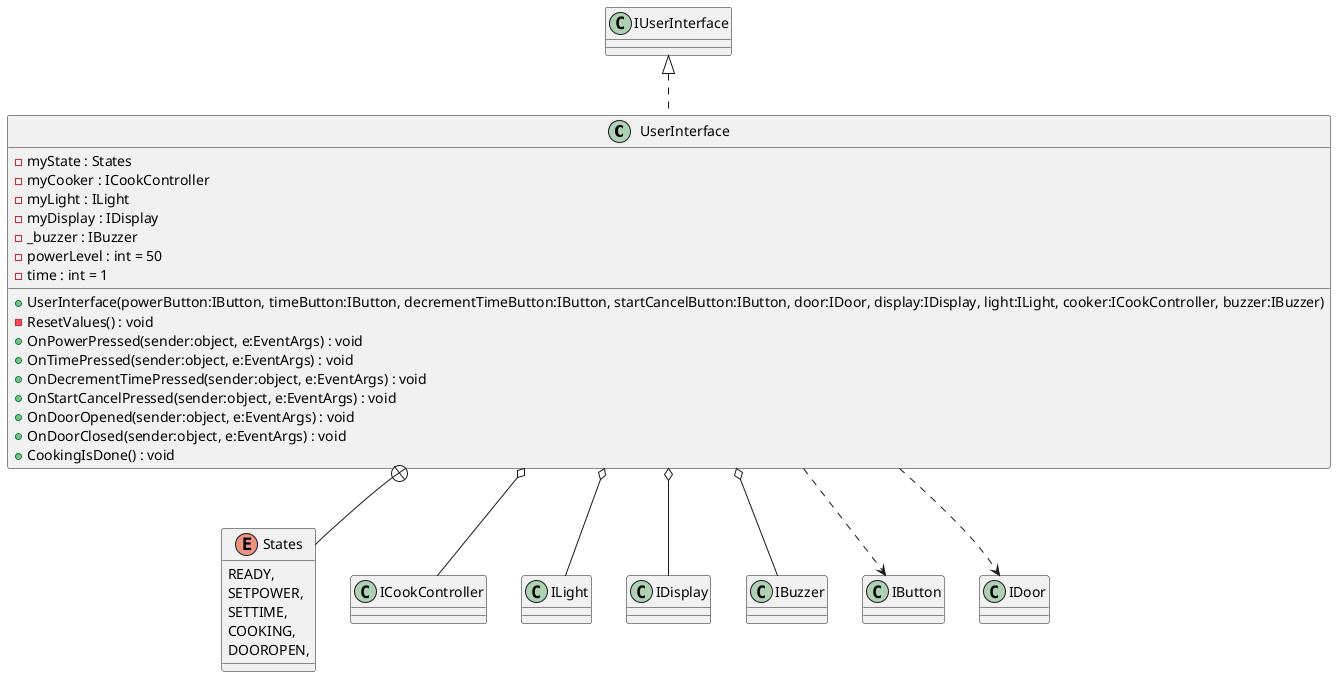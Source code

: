 @startuml
class UserInterface {
    - myState : States
    - myCooker : ICookController
    - myLight : ILight
    - myDisplay : IDisplay
    - _buzzer : IBuzzer
    - powerLevel : int = 50
    - time : int = 1
    + UserInterface(powerButton:IButton, timeButton:IButton, decrementTimeButton:IButton, startCancelButton:IButton, door:IDoor, display:IDisplay, light:ILight, cooker:ICookController, buzzer:IBuzzer)
    - ResetValues() : void
    + OnPowerPressed(sender:object, e:EventArgs) : void
    + OnTimePressed(sender:object, e:EventArgs) : void
    + OnDecrementTimePressed(sender:object, e:EventArgs) : void
    + OnStartCancelPressed(sender:object, e:EventArgs) : void
    + OnDoorOpened(sender:object, e:EventArgs) : void
    + OnDoorClosed(sender:object, e:EventArgs) : void
    + CookingIsDone() : void
}
enum States {
    READY,
    SETPOWER,
    SETTIME,
    COOKING,
    DOOROPEN,
}
IUserInterface <|.. UserInterface
UserInterface +-- States
UserInterface o-- ICookController
UserInterface o-- ILight
UserInterface o-- IDisplay
UserInterface o-- IBuzzer
UserInterface ..> IButton
UserInterface ..> IDoor
@enduml
